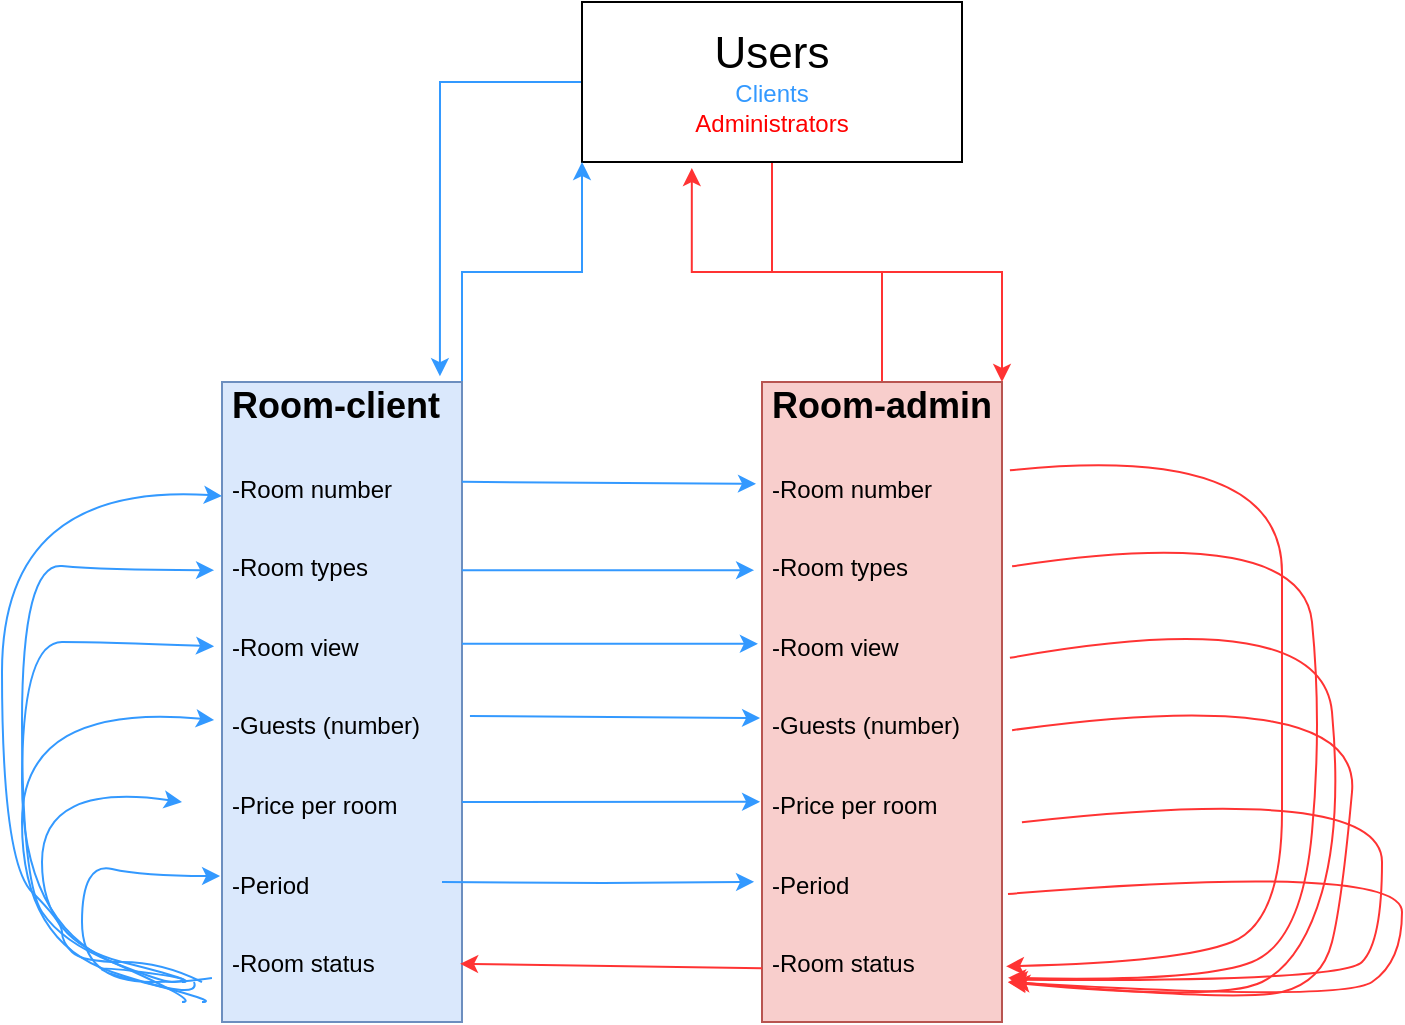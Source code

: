 <mxfile version="19.0.2" type="github">
  <diagram name="Page-1" id="efa7a0a1-bf9b-a30e-e6df-94a7791c09e9">
    <mxGraphModel dx="1422" dy="772" grid="1" gridSize="10" guides="1" tooltips="1" connect="1" arrows="1" fold="1" page="1" pageScale="1" pageWidth="826" pageHeight="1169" background="none" math="0" shadow="0">
      <root>
        <mxCell id="0" />
        <mxCell id="1" parent="0" />
        <mxCell id="4G42Jmzgn6jyEKoW9_kl-137" style="edgeStyle=orthogonalEdgeStyle;rounded=0;orthogonalLoop=1;jettySize=auto;html=1;exitX=0;exitY=0.5;exitDx=0;exitDy=0;entryX=0.908;entryY=-0.009;entryDx=0;entryDy=0;entryPerimeter=0;fontSize=12;fontColor=#040C14;strokeColor=#3399FF;" edge="1" parent="1" source="4G42Jmzgn6jyEKoW9_kl-115" target="4G42Jmzgn6jyEKoW9_kl-131">
          <mxGeometry relative="1" as="geometry" />
        </mxCell>
        <mxCell id="4G42Jmzgn6jyEKoW9_kl-142" style="edgeStyle=orthogonalEdgeStyle;rounded=0;orthogonalLoop=1;jettySize=auto;html=1;exitX=0.5;exitY=1;exitDx=0;exitDy=0;entryX=1;entryY=0;entryDx=0;entryDy=0;fontSize=12;fontColor=#040C14;strokeColor=#FF3333;" edge="1" parent="1" source="4G42Jmzgn6jyEKoW9_kl-115" target="4G42Jmzgn6jyEKoW9_kl-141">
          <mxGeometry relative="1" as="geometry" />
        </mxCell>
        <mxCell id="4G42Jmzgn6jyEKoW9_kl-115" value="&lt;div align=&quot;center&quot;&gt;&lt;font style=&quot;font-size: 22px;&quot;&gt;Users&lt;/font&gt;&lt;/div&gt;&lt;div align=&quot;center&quot;&gt;&lt;font color=&quot;#3399FF&quot;&gt;Clients&lt;/font&gt;&lt;/div&gt;&lt;div align=&quot;center&quot;&gt;&lt;font color=&quot;#FF0000&quot;&gt;Administrators&lt;/font&gt;&lt;br&gt;&lt;/div&gt;" style="rounded=0;whiteSpace=wrap;html=1;align=center;" vertex="1" parent="1">
          <mxGeometry x="310" y="30" width="190" height="80" as="geometry" />
        </mxCell>
        <mxCell id="4G42Jmzgn6jyEKoW9_kl-140" style="edgeStyle=orthogonalEdgeStyle;rounded=0;orthogonalLoop=1;jettySize=auto;html=1;exitX=1;exitY=0;exitDx=0;exitDy=0;entryX=0;entryY=1;entryDx=0;entryDy=0;fontSize=12;fontColor=#040C14;strokeColor=#3399FF;" edge="1" parent="1" source="4G42Jmzgn6jyEKoW9_kl-131" target="4G42Jmzgn6jyEKoW9_kl-115">
          <mxGeometry relative="1" as="geometry" />
        </mxCell>
        <mxCell id="4G42Jmzgn6jyEKoW9_kl-131" value="&lt;h1 style=&quot;font-size: 18px;&quot; align=&quot;left&quot;&gt;&lt;font style=&quot;font-size: 18px;&quot;&gt;Room-client &lt;br&gt;&lt;/font&gt;&lt;/h1&gt;&lt;p style=&quot;font-size: 18px;&quot;&gt;&lt;font style=&quot;font-size: 12px;&quot;&gt;-Room number&lt;br&gt;&lt;/font&gt;&lt;/p&gt;&lt;p style=&quot;font-size: 18px;&quot;&gt;&lt;font style=&quot;font-size: 12px;&quot;&gt;-Room types&lt;/font&gt;&lt;/p&gt;&lt;p style=&quot;font-size: 18px;&quot;&gt;&lt;font style=&quot;font-size: 12px;&quot;&gt;-Room view&lt;/font&gt;&lt;/p&gt;&lt;p style=&quot;font-size: 18px;&quot;&gt;&lt;font style=&quot;font-size: 12px;&quot;&gt;-Guests (number)&lt;/font&gt;&lt;/p&gt;&lt;p style=&quot;font-size: 18px;&quot;&gt;&lt;font style=&quot;font-size: 12px; line-height: 0.2;&quot;&gt;-Price per room&lt;/font&gt;&lt;/p&gt;&lt;p style=&quot;font-size: 18px;&quot;&gt;&lt;font style=&quot;font-size: 12px; line-height: 0.2;&quot;&gt;-Period&lt;/font&gt;&lt;/p&gt;&lt;p style=&quot;font-size: 18px;&quot;&gt;&lt;font style=&quot;font-size: 12px; line-height: 0.2;&quot;&gt;-Room status&lt;br&gt;&lt;/font&gt;&lt;/p&gt;&lt;p style=&quot;font-size: 18px;&quot;&gt;&lt;font style=&quot;font-size: 12px; line-height: 0.2;&quot;&gt;&lt;br&gt;&lt;/font&gt;&lt;/p&gt;&lt;p style=&quot;font-size: 18px;&quot;&gt;&lt;font style=&quot;font-size: 12px; line-height: 0.2;&quot;&gt;-&lt;br&gt;&lt;/font&gt;&lt;/p&gt;" style="text;html=1;strokeColor=#6c8ebf;fillColor=#DAE8FC;spacing=5;spacingTop=-20;whiteSpace=wrap;overflow=hidden;rounded=0;fontSize=14;" vertex="1" parent="1">
          <mxGeometry x="130" y="220" width="120" height="320" as="geometry" />
        </mxCell>
        <mxCell id="4G42Jmzgn6jyEKoW9_kl-144" style="edgeStyle=orthogonalEdgeStyle;rounded=0;orthogonalLoop=1;jettySize=auto;html=1;entryX=0.289;entryY=1.038;entryDx=0;entryDy=0;entryPerimeter=0;fontSize=12;fontColor=#040C14;strokeColor=#FF3333;" edge="1" parent="1" source="4G42Jmzgn6jyEKoW9_kl-141" target="4G42Jmzgn6jyEKoW9_kl-115">
          <mxGeometry relative="1" as="geometry" />
        </mxCell>
        <mxCell id="4G42Jmzgn6jyEKoW9_kl-141" value="&lt;h1 style=&quot;font-size: 18px;&quot; align=&quot;left&quot;&gt;&lt;font style=&quot;font-size: 18px;&quot;&gt;Room-admin &lt;br&gt;&lt;/font&gt;&lt;/h1&gt;&lt;p style=&quot;font-size: 18px;&quot;&gt;&lt;font style=&quot;font-size: 12px;&quot;&gt;-Room number&lt;br&gt;&lt;/font&gt;&lt;/p&gt;&lt;p style=&quot;font-size: 18px;&quot;&gt;&lt;font style=&quot;font-size: 12px;&quot;&gt;-Room types&lt;/font&gt;&lt;/p&gt;&lt;p style=&quot;font-size: 18px;&quot;&gt;&lt;font style=&quot;font-size: 12px;&quot;&gt;-Room view&lt;/font&gt;&lt;/p&gt;&lt;p style=&quot;font-size: 18px;&quot;&gt;&lt;font style=&quot;font-size: 12px;&quot;&gt;-Guests (number)&lt;/font&gt;&lt;/p&gt;&lt;p style=&quot;font-size: 18px;&quot;&gt;&lt;font style=&quot;font-size: 12px; line-height: 0.2;&quot;&gt;-Price per room&lt;/font&gt;&lt;/p&gt;&lt;p style=&quot;font-size: 18px;&quot;&gt;&lt;font style=&quot;font-size: 12px; line-height: 0.2;&quot;&gt;-Period&lt;/font&gt;&lt;/p&gt;&lt;p style=&quot;font-size: 18px;&quot;&gt;&lt;font style=&quot;font-size: 12px; line-height: 0.2;&quot;&gt;-Room status&lt;br&gt;&lt;/font&gt;&lt;/p&gt;&lt;p style=&quot;font-size: 18px;&quot;&gt;&lt;font style=&quot;font-size: 12px; line-height: 0.2;&quot;&gt;&lt;br&gt;&lt;/font&gt;&lt;/p&gt;&lt;p style=&quot;font-size: 18px;&quot;&gt;&lt;font style=&quot;font-size: 12px; line-height: 0.2;&quot;&gt;-&lt;br&gt;&lt;/font&gt;&lt;/p&gt;" style="text;html=1;strokeColor=#b85450;fillColor=#f8cecc;spacing=5;spacingTop=-20;whiteSpace=wrap;overflow=hidden;rounded=0;fontSize=14;" vertex="1" parent="1">
          <mxGeometry x="400" y="220" width="120" height="320" as="geometry" />
        </mxCell>
        <mxCell id="4G42Jmzgn6jyEKoW9_kl-145" value="" style="endArrow=classic;html=1;rounded=0;fontSize=12;fontColor=#040C14;strokeColor=#3399FF;exitX=1;exitY=0.156;exitDx=0;exitDy=0;exitPerimeter=0;entryX=-0.025;entryY=0.159;entryDx=0;entryDy=0;entryPerimeter=0;" edge="1" parent="1" source="4G42Jmzgn6jyEKoW9_kl-131" target="4G42Jmzgn6jyEKoW9_kl-141">
          <mxGeometry width="50" height="50" relative="1" as="geometry">
            <mxPoint x="460" y="270" as="sourcePoint" />
            <mxPoint x="510" y="220" as="targetPoint" />
          </mxGeometry>
        </mxCell>
        <mxCell id="4G42Jmzgn6jyEKoW9_kl-146" value="" style="endArrow=classic;html=1;rounded=0;fontSize=12;fontColor=#040C14;strokeColor=#3399FF;exitX=1;exitY=0.294;exitDx=0;exitDy=0;exitPerimeter=0;entryX=-0.033;entryY=0.294;entryDx=0;entryDy=0;entryPerimeter=0;" edge="1" parent="1" source="4G42Jmzgn6jyEKoW9_kl-131" target="4G42Jmzgn6jyEKoW9_kl-141">
          <mxGeometry width="50" height="50" relative="1" as="geometry">
            <mxPoint x="460" y="270" as="sourcePoint" />
            <mxPoint x="510" y="220" as="targetPoint" />
          </mxGeometry>
        </mxCell>
        <mxCell id="4G42Jmzgn6jyEKoW9_kl-147" value="" style="endArrow=classic;html=1;rounded=0;fontSize=12;fontColor=#040C14;strokeColor=#3399FF;exitX=1;exitY=0.409;exitDx=0;exitDy=0;exitPerimeter=0;entryX=-0.017;entryY=0.409;entryDx=0;entryDy=0;entryPerimeter=0;" edge="1" parent="1" source="4G42Jmzgn6jyEKoW9_kl-131" target="4G42Jmzgn6jyEKoW9_kl-141">
          <mxGeometry width="50" height="50" relative="1" as="geometry">
            <mxPoint x="460" y="270" as="sourcePoint" />
            <mxPoint x="280" y="351" as="targetPoint" />
          </mxGeometry>
        </mxCell>
        <mxCell id="4G42Jmzgn6jyEKoW9_kl-148" value="" style="endArrow=classic;html=1;rounded=0;fontSize=12;fontColor=#040C14;strokeColor=#3399FF;exitX=1.033;exitY=0.522;exitDx=0;exitDy=0;exitPerimeter=0;entryX=-0.008;entryY=0.525;entryDx=0;entryDy=0;entryPerimeter=0;" edge="1" parent="1" source="4G42Jmzgn6jyEKoW9_kl-131" target="4G42Jmzgn6jyEKoW9_kl-141">
          <mxGeometry width="50" height="50" relative="1" as="geometry">
            <mxPoint x="460" y="270" as="sourcePoint" />
            <mxPoint x="510" y="220" as="targetPoint" />
          </mxGeometry>
        </mxCell>
        <mxCell id="4G42Jmzgn6jyEKoW9_kl-150" value="" style="endArrow=classic;html=1;rounded=0;fontSize=12;fontColor=#040C14;strokeColor=#3399FF;entryX=-0.008;entryY=0.656;entryDx=0;entryDy=0;entryPerimeter=0;" edge="1" parent="1" target="4G42Jmzgn6jyEKoW9_kl-141">
          <mxGeometry width="50" height="50" relative="1" as="geometry">
            <mxPoint x="250" y="430" as="sourcePoint" />
            <mxPoint x="280" y="380" as="targetPoint" />
          </mxGeometry>
        </mxCell>
        <mxCell id="4G42Jmzgn6jyEKoW9_kl-151" value="" style="endArrow=classic;html=1;rounded=0;fontSize=12;fontColor=#040C14;strokeColor=#3399FF;entryX=-0.033;entryY=0.781;entryDx=0;entryDy=0;entryPerimeter=0;edgeStyle=orthogonalEdgeStyle;" edge="1" parent="1" target="4G42Jmzgn6jyEKoW9_kl-141">
          <mxGeometry width="50" height="50" relative="1" as="geometry">
            <mxPoint x="240" y="470" as="sourcePoint" />
            <mxPoint x="370" y="470" as="targetPoint" />
          </mxGeometry>
        </mxCell>
        <mxCell id="4G42Jmzgn6jyEKoW9_kl-157" value="" style="endArrow=classic;html=1;rounded=0;fontSize=12;fontColor=#040C14;strokeColor=#FF3333;exitX=0;exitY=0.916;exitDx=0;exitDy=0;exitPerimeter=0;entryX=0.992;entryY=0.909;entryDx=0;entryDy=0;entryPerimeter=0;" edge="1" parent="1" source="4G42Jmzgn6jyEKoW9_kl-141" target="4G42Jmzgn6jyEKoW9_kl-131">
          <mxGeometry width="50" height="50" relative="1" as="geometry">
            <mxPoint x="460" y="330" as="sourcePoint" />
            <mxPoint x="510" y="280" as="targetPoint" />
          </mxGeometry>
        </mxCell>
        <mxCell id="4G42Jmzgn6jyEKoW9_kl-159" value="" style="curved=1;endArrow=classic;html=1;rounded=0;fontSize=12;fontColor=#040C14;strokeColor=#FF3333;entryX=1.017;entryY=0.913;entryDx=0;entryDy=0;entryPerimeter=0;exitX=1.033;exitY=0.138;exitDx=0;exitDy=0;exitPerimeter=0;" edge="1" parent="1" source="4G42Jmzgn6jyEKoW9_kl-141" target="4G42Jmzgn6jyEKoW9_kl-141">
          <mxGeometry width="50" height="50" relative="1" as="geometry">
            <mxPoint x="640" y="310" as="sourcePoint" />
            <mxPoint x="560" y="450" as="targetPoint" />
            <Array as="points">
              <mxPoint x="660" y="250" />
              <mxPoint x="660" y="380" />
              <mxPoint x="660" y="490" />
              <mxPoint x="610" y="510" />
            </Array>
          </mxGeometry>
        </mxCell>
        <mxCell id="4G42Jmzgn6jyEKoW9_kl-160" value="" style="curved=1;endArrow=classic;html=1;rounded=0;fontSize=12;fontColor=#040C14;strokeColor=#FF3333;entryX=1.025;entryY=0.931;entryDx=0;entryDy=0;entryPerimeter=0;exitX=1.042;exitY=0.288;exitDx=0;exitDy=0;exitPerimeter=0;" edge="1" parent="1" source="4G42Jmzgn6jyEKoW9_kl-141" target="4G42Jmzgn6jyEKoW9_kl-141">
          <mxGeometry width="50" height="50" relative="1" as="geometry">
            <mxPoint x="533.96" y="274.16" as="sourcePoint" />
            <mxPoint x="532.04" y="522.16" as="targetPoint" />
            <Array as="points">
              <mxPoint x="670" y="290" />
              <mxPoint x="680" y="390" />
              <mxPoint x="670" y="500" />
              <mxPoint x="620" y="520" />
            </Array>
          </mxGeometry>
        </mxCell>
        <mxCell id="4G42Jmzgn6jyEKoW9_kl-161" value="" style="curved=1;endArrow=classic;html=1;rounded=0;fontSize=12;fontColor=#040C14;strokeColor=#FF3333;entryX=1.025;entryY=0.938;entryDx=0;entryDy=0;entryPerimeter=0;exitX=1.033;exitY=0.431;exitDx=0;exitDy=0;exitPerimeter=0;" edge="1" parent="1" source="4G42Jmzgn6jyEKoW9_kl-141" target="4G42Jmzgn6jyEKoW9_kl-141">
          <mxGeometry width="50" height="50" relative="1" as="geometry">
            <mxPoint x="535.04" y="322.16" as="sourcePoint" />
            <mxPoint x="533" y="527.92" as="targetPoint" />
            <Array as="points">
              <mxPoint x="680" y="330" />
              <mxPoint x="690" y="440" />
              <mxPoint x="670" y="510" />
              <mxPoint x="630" y="530" />
            </Array>
          </mxGeometry>
        </mxCell>
        <mxCell id="4G42Jmzgn6jyEKoW9_kl-162" value="" style="curved=1;endArrow=classic;html=1;rounded=0;fontSize=12;fontColor=#040C14;strokeColor=#FF3333;exitX=1.042;exitY=0.544;exitDx=0;exitDy=0;exitPerimeter=0;" edge="1" parent="1" source="4G42Jmzgn6jyEKoW9_kl-141">
          <mxGeometry width="50" height="50" relative="1" as="geometry">
            <mxPoint x="533.96" y="367.92" as="sourcePoint" />
            <mxPoint x="525" y="520" as="targetPoint" />
            <Array as="points">
              <mxPoint x="700" y="370" />
              <mxPoint x="690" y="480" />
              <mxPoint x="680" y="520" />
              <mxPoint x="640" y="530" />
            </Array>
          </mxGeometry>
        </mxCell>
        <mxCell id="4G42Jmzgn6jyEKoW9_kl-163" value="" style="curved=1;endArrow=classic;html=1;rounded=0;fontSize=12;fontColor=#040C14;strokeColor=#FF3333;exitX=1.083;exitY=0.688;exitDx=0;exitDy=0;exitPerimeter=0;entryX=1.033;entryY=0.934;entryDx=0;entryDy=0;entryPerimeter=0;" edge="1" parent="1" source="4G42Jmzgn6jyEKoW9_kl-141" target="4G42Jmzgn6jyEKoW9_kl-141">
          <mxGeometry width="50" height="50" relative="1" as="geometry">
            <mxPoint x="535.04" y="404.08" as="sourcePoint" />
            <mxPoint x="535" y="530" as="targetPoint" />
            <Array as="points">
              <mxPoint x="710" y="420" />
              <mxPoint x="710" y="500" />
              <mxPoint x="690" y="520" />
            </Array>
          </mxGeometry>
        </mxCell>
        <mxCell id="4G42Jmzgn6jyEKoW9_kl-165" value="" style="curved=1;endArrow=classic;html=1;rounded=0;fontSize=12;fontColor=#040C14;strokeColor=#FF3333;exitX=1.025;exitY=0.8;exitDx=0;exitDy=0;exitPerimeter=0;" edge="1" parent="1" source="4G42Jmzgn6jyEKoW9_kl-141">
          <mxGeometry width="50" height="50" relative="1" as="geometry">
            <mxPoint x="539.96" y="450.16" as="sourcePoint" />
            <mxPoint x="523" y="520" as="targetPoint" />
            <Array as="points">
              <mxPoint x="720" y="460" />
              <mxPoint x="720" y="510" />
              <mxPoint x="690" y="530" />
            </Array>
          </mxGeometry>
        </mxCell>
        <mxCell id="4G42Jmzgn6jyEKoW9_kl-166" value="" style="curved=1;endArrow=classic;html=1;rounded=0;fontSize=12;fontColor=#040C14;strokeColor=#3399FF;entryX=0;entryY=0.178;entryDx=0;entryDy=0;entryPerimeter=0;" edge="1" parent="1" target="4G42Jmzgn6jyEKoW9_kl-131">
          <mxGeometry width="50" height="50" relative="1" as="geometry">
            <mxPoint x="120" y="520" as="sourcePoint" />
            <mxPoint x="510" y="280" as="targetPoint" />
            <Array as="points">
              <mxPoint x="100" y="510" />
              <mxPoint x="60" y="510" />
              <mxPoint x="50" y="500" />
              <mxPoint x="50" y="490" />
              <mxPoint x="20" y="460" />
              <mxPoint x="20" y="270" />
            </Array>
          </mxGeometry>
        </mxCell>
        <mxCell id="4G42Jmzgn6jyEKoW9_kl-167" value="" style="curved=1;endArrow=classic;html=1;rounded=0;fontSize=12;fontColor=#040C14;strokeColor=#3399FF;exitX=-0.042;exitY=0.9;exitDx=0;exitDy=0;exitPerimeter=0;entryX=-0.033;entryY=0.294;entryDx=0;entryDy=0;entryPerimeter=0;" edge="1" parent="1" target="4G42Jmzgn6jyEKoW9_kl-131">
          <mxGeometry width="50" height="50" relative="1" as="geometry">
            <mxPoint x="124.96" y="518" as="sourcePoint" />
            <mxPoint x="110" y="280" as="targetPoint" />
            <Array as="points">
              <mxPoint x="110" y="520" />
              <mxPoint x="100" y="520" />
              <mxPoint x="50" y="500" />
              <mxPoint x="30" y="470" />
              <mxPoint x="30" y="310" />
              <mxPoint x="70" y="314" />
            </Array>
          </mxGeometry>
        </mxCell>
        <mxCell id="4G42Jmzgn6jyEKoW9_kl-168" value="" style="curved=1;endArrow=classic;html=1;rounded=0;fontSize=12;fontColor=#040C14;strokeColor=#3399FF;entryX=-0.033;entryY=0.413;entryDx=0;entryDy=0;entryPerimeter=0;" edge="1" parent="1" target="4G42Jmzgn6jyEKoW9_kl-131">
          <mxGeometry width="50" height="50" relative="1" as="geometry">
            <mxPoint x="110" y="530" as="sourcePoint" />
            <mxPoint x="126.04" y="324.08" as="targetPoint" />
            <Array as="points">
              <mxPoint x="120" y="530" />
              <mxPoint x="30" y="490" />
              <mxPoint x="30" y="350" />
              <mxPoint x="70" y="350" />
            </Array>
          </mxGeometry>
        </mxCell>
        <mxCell id="4G42Jmzgn6jyEKoW9_kl-170" value="" style="curved=1;endArrow=classic;html=1;rounded=0;fontSize=12;fontColor=#040C14;strokeColor=#3399FF;entryX=-0.033;entryY=0.528;entryDx=0;entryDy=0;entryPerimeter=0;" edge="1" parent="1" target="4G42Jmzgn6jyEKoW9_kl-131">
          <mxGeometry width="50" height="50" relative="1" as="geometry">
            <mxPoint x="116" y="520" as="sourcePoint" />
            <mxPoint x="100" y="390" as="targetPoint" />
            <Array as="points">
              <mxPoint x="120" y="530" />
              <mxPoint x="30" y="500" />
              <mxPoint x="30" y="380" />
            </Array>
          </mxGeometry>
        </mxCell>
        <mxCell id="4G42Jmzgn6jyEKoW9_kl-172" value="" style="curved=1;endArrow=classic;html=1;rounded=0;fontSize=12;fontColor=#040C14;strokeColor=#3399FF;" edge="1" parent="1">
          <mxGeometry width="50" height="50" relative="1" as="geometry">
            <mxPoint x="110" y="520" as="sourcePoint" />
            <mxPoint x="110" y="430" as="targetPoint" />
            <Array as="points">
              <mxPoint x="120" y="520" />
              <mxPoint x="40" y="500" />
              <mxPoint x="40" y="420" />
            </Array>
          </mxGeometry>
        </mxCell>
        <mxCell id="4G42Jmzgn6jyEKoW9_kl-174" value="" style="curved=1;endArrow=classic;html=1;rounded=0;fontSize=12;fontColor=#040C14;strokeColor=#3399FF;entryX=-0.008;entryY=0.772;entryDx=0;entryDy=0;entryPerimeter=0;" edge="1" parent="1" target="4G42Jmzgn6jyEKoW9_kl-131">
          <mxGeometry width="50" height="50" relative="1" as="geometry">
            <mxPoint x="120" y="530" as="sourcePoint" />
            <mxPoint x="120" y="440" as="targetPoint" />
            <Array as="points">
              <mxPoint x="130" y="530" />
              <mxPoint x="50" y="510" />
              <mxPoint x="129" y="520" />
              <mxPoint x="60" y="520" />
              <mxPoint x="60" y="460" />
              <mxPoint x="90" y="467" />
            </Array>
          </mxGeometry>
        </mxCell>
      </root>
    </mxGraphModel>
  </diagram>
</mxfile>
